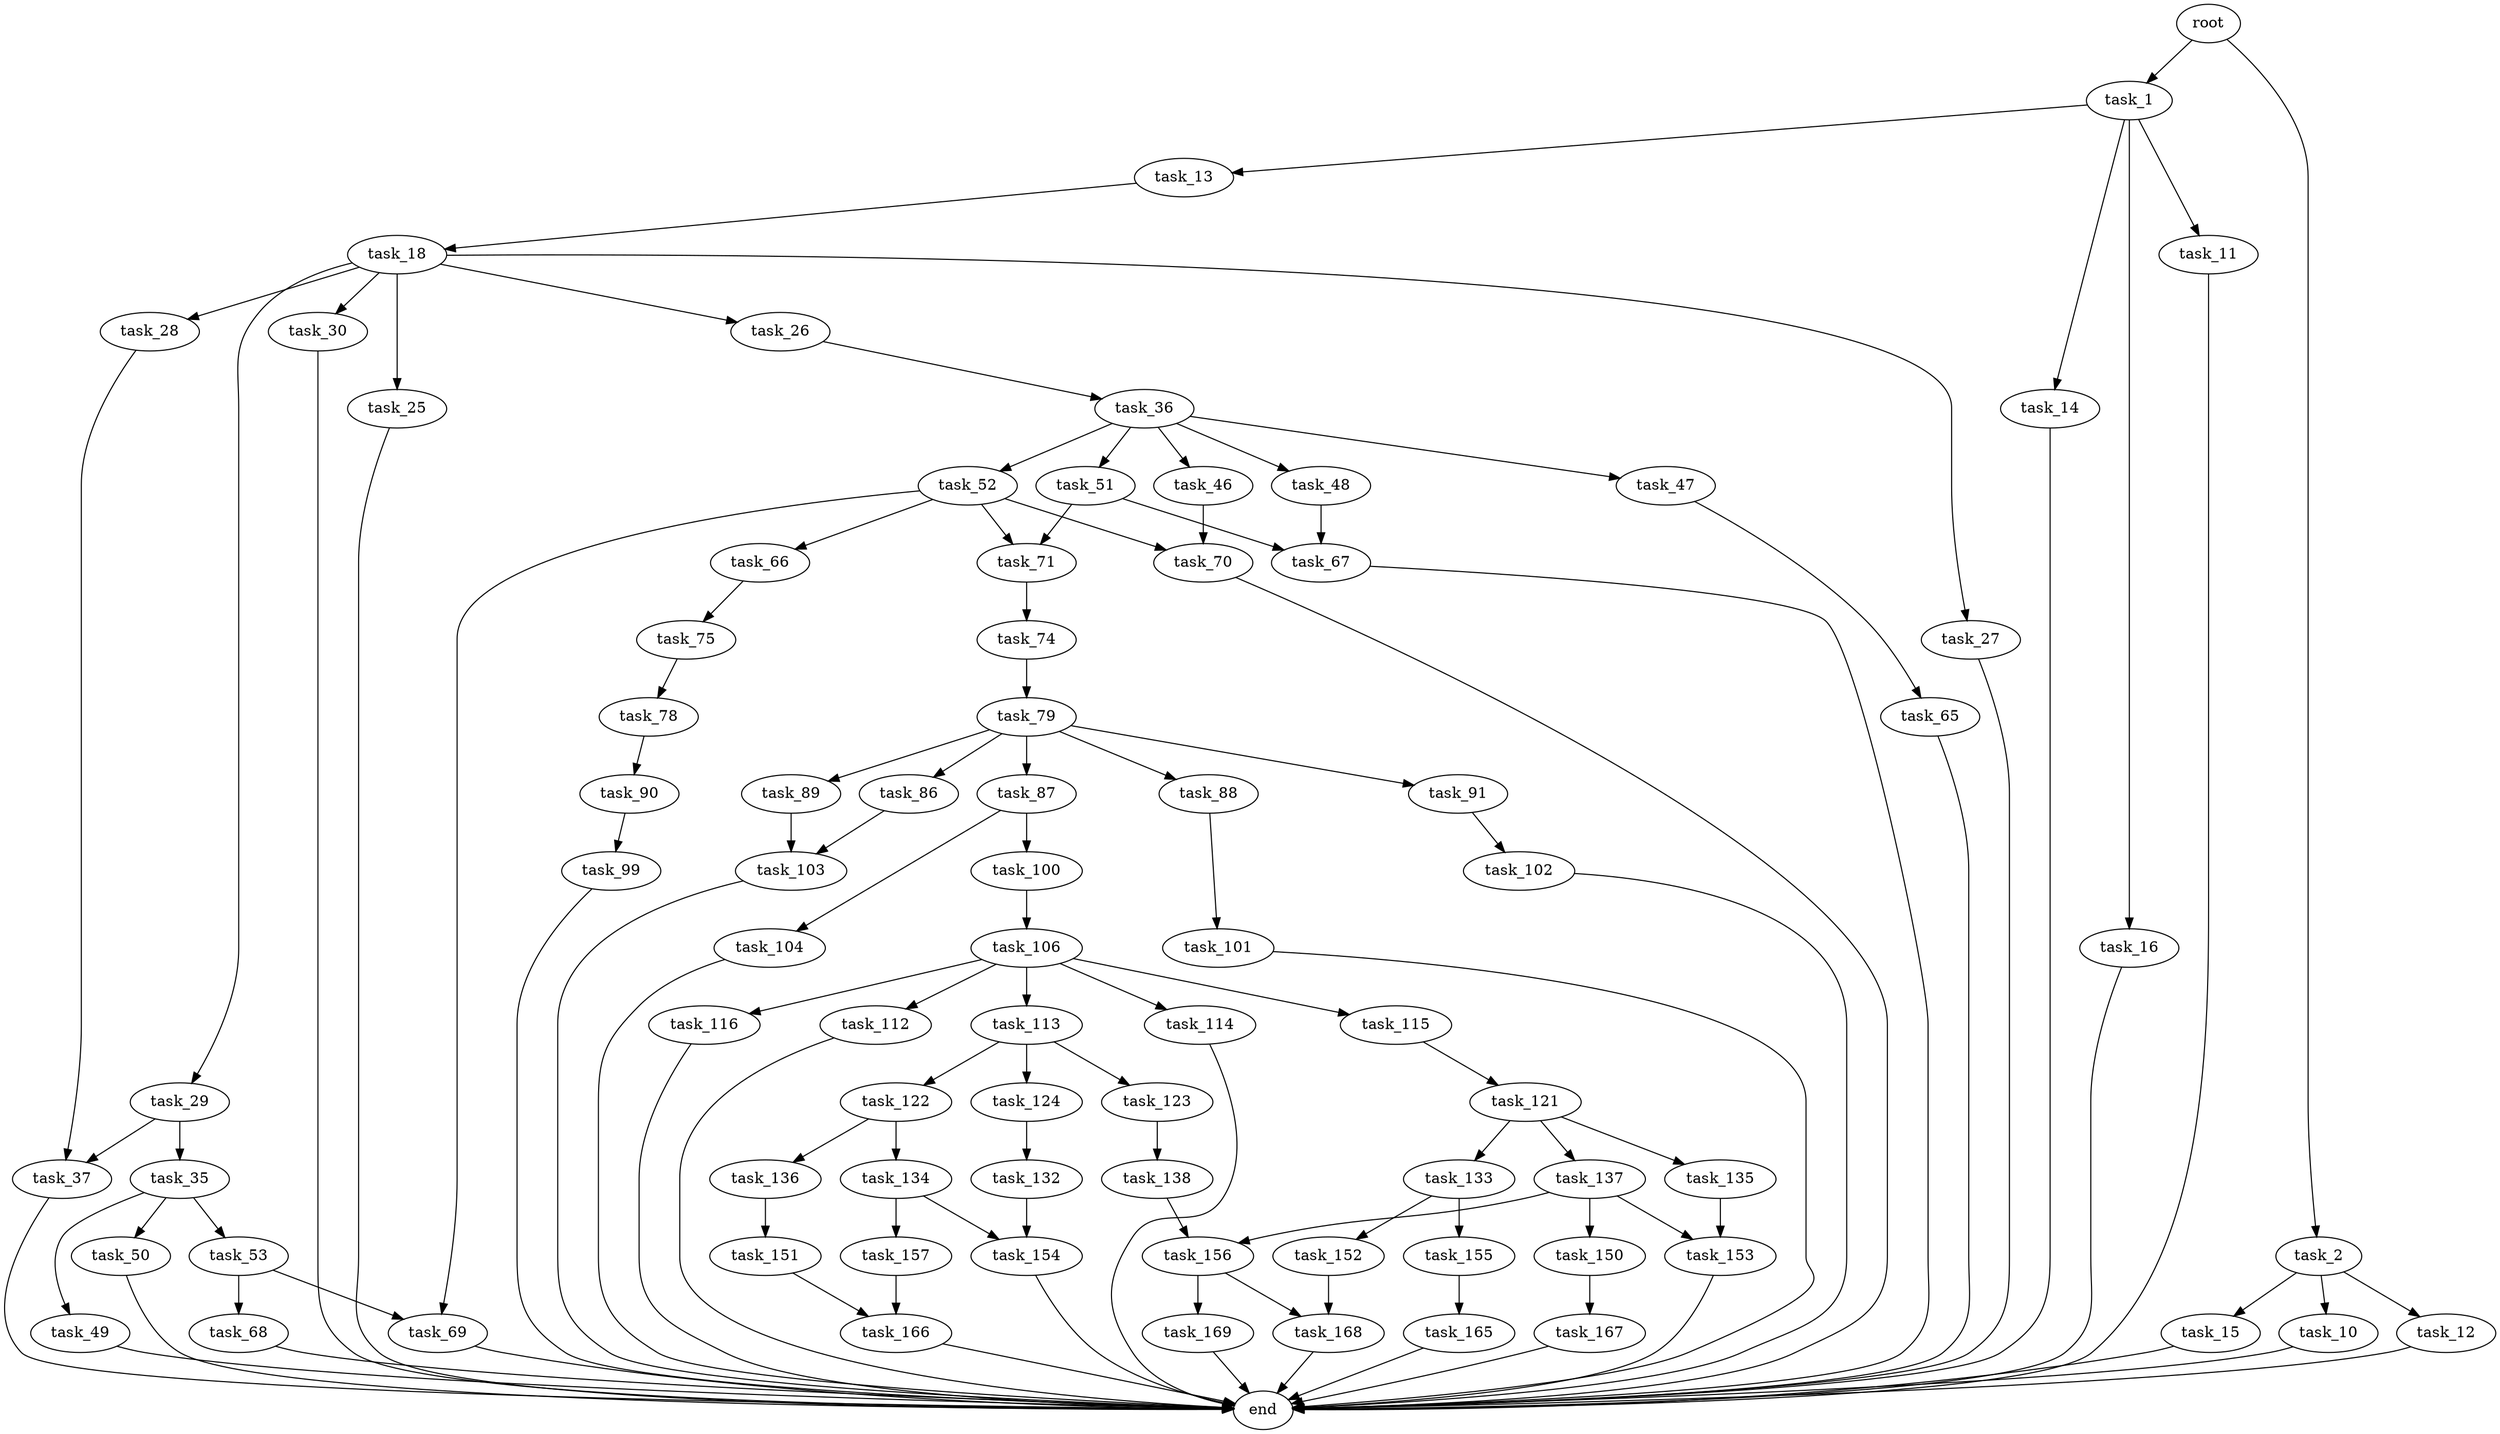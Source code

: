 digraph G {
  root [size="0.000000"];
  task_1 [size="15735007472.000000"];
  task_2 [size="165822686676.000000"];
  task_11 [size="8589934592.000000"];
  task_13 [size="157360908540.000000"];
  task_14 [size="804434757.000000"];
  task_16 [size="1858798717.000000"];
  task_10 [size="68719476736.000000"];
  task_12 [size="20460901447.000000"];
  task_15 [size="73019076336.000000"];
  end [size="0.000000"];
  task_18 [size="28991029248.000000"];
  task_25 [size="121440437967.000000"];
  task_26 [size="20751059858.000000"];
  task_27 [size="3776622895.000000"];
  task_28 [size="8589934592.000000"];
  task_29 [size="368293445632.000000"];
  task_30 [size="549755813888.000000"];
  task_36 [size="27863157269.000000"];
  task_37 [size="25447980254.000000"];
  task_35 [size="490917483225.000000"];
  task_49 [size="10584909318.000000"];
  task_50 [size="307023152562.000000"];
  task_53 [size="6776668830.000000"];
  task_46 [size="18921391831.000000"];
  task_47 [size="549755813888.000000"];
  task_48 [size="368293445632.000000"];
  task_51 [size="12954965226.000000"];
  task_52 [size="22068965258.000000"];
  task_70 [size="134217728000.000000"];
  task_65 [size="21670704290.000000"];
  task_67 [size="368293445632.000000"];
  task_71 [size="8611209814.000000"];
  task_66 [size="442845769430.000000"];
  task_69 [size="49418553419.000000"];
  task_68 [size="368293445632.000000"];
  task_75 [size="44046975536.000000"];
  task_74 [size="368293445632.000000"];
  task_79 [size="231928233984.000000"];
  task_78 [size="4730675543.000000"];
  task_90 [size="231928233984.000000"];
  task_86 [size="22320997409.000000"];
  task_87 [size="158743795496.000000"];
  task_88 [size="28991029248.000000"];
  task_89 [size="17237140904.000000"];
  task_91 [size="25889096356.000000"];
  task_103 [size="487879339.000000"];
  task_100 [size="739864007233.000000"];
  task_104 [size="9467889038.000000"];
  task_101 [size="782757789696.000000"];
  task_99 [size="182205267996.000000"];
  task_102 [size="69876036017.000000"];
  task_106 [size="190623928600.000000"];
  task_112 [size="47805006928.000000"];
  task_113 [size="68719476736.000000"];
  task_114 [size="796090324588.000000"];
  task_115 [size="144324253063.000000"];
  task_116 [size="549755813888.000000"];
  task_122 [size="11148042812.000000"];
  task_123 [size="1073741824000.000000"];
  task_124 [size="244900918348.000000"];
  task_121 [size="7286776978.000000"];
  task_133 [size="549755813888.000000"];
  task_135 [size="640655610555.000000"];
  task_137 [size="782757789696.000000"];
  task_134 [size="28991029248.000000"];
  task_136 [size="17652984143.000000"];
  task_138 [size="15452181769.000000"];
  task_132 [size="426524389073.000000"];
  task_154 [size="6659909040.000000"];
  task_152 [size="11681868045.000000"];
  task_155 [size="6671503402.000000"];
  task_157 [size="782757789696.000000"];
  task_153 [size="179989801764.000000"];
  task_151 [size="94908732114.000000"];
  task_150 [size="41849751714.000000"];
  task_156 [size="8589934592.000000"];
  task_167 [size="1073741824000.000000"];
  task_166 [size="529372444432.000000"];
  task_168 [size="134217728000.000000"];
  task_165 [size="517641634068.000000"];
  task_169 [size="11951141831.000000"];

  root -> task_1 [size="1.000000"];
  root -> task_2 [size="1.000000"];
  task_1 -> task_11 [size="838860800.000000"];
  task_1 -> task_13 [size="838860800.000000"];
  task_1 -> task_14 [size="838860800.000000"];
  task_1 -> task_16 [size="838860800.000000"];
  task_2 -> task_10 [size="134217728.000000"];
  task_2 -> task_12 [size="134217728.000000"];
  task_2 -> task_15 [size="134217728.000000"];
  task_11 -> end [size="1.000000"];
  task_13 -> task_18 [size="134217728.000000"];
  task_14 -> end [size="1.000000"];
  task_16 -> end [size="1.000000"];
  task_10 -> end [size="1.000000"];
  task_12 -> end [size="1.000000"];
  task_15 -> end [size="1.000000"];
  task_18 -> task_25 [size="75497472.000000"];
  task_18 -> task_26 [size="75497472.000000"];
  task_18 -> task_27 [size="75497472.000000"];
  task_18 -> task_28 [size="75497472.000000"];
  task_18 -> task_29 [size="75497472.000000"];
  task_18 -> task_30 [size="75497472.000000"];
  task_25 -> end [size="1.000000"];
  task_26 -> task_36 [size="536870912.000000"];
  task_27 -> end [size="1.000000"];
  task_28 -> task_37 [size="33554432.000000"];
  task_29 -> task_35 [size="411041792.000000"];
  task_29 -> task_37 [size="411041792.000000"];
  task_30 -> end [size="1.000000"];
  task_36 -> task_46 [size="838860800.000000"];
  task_36 -> task_47 [size="838860800.000000"];
  task_36 -> task_48 [size="838860800.000000"];
  task_36 -> task_51 [size="838860800.000000"];
  task_36 -> task_52 [size="838860800.000000"];
  task_37 -> end [size="1.000000"];
  task_35 -> task_49 [size="411041792.000000"];
  task_35 -> task_50 [size="411041792.000000"];
  task_35 -> task_53 [size="411041792.000000"];
  task_49 -> end [size="1.000000"];
  task_50 -> end [size="1.000000"];
  task_53 -> task_68 [size="209715200.000000"];
  task_53 -> task_69 [size="209715200.000000"];
  task_46 -> task_70 [size="838860800.000000"];
  task_47 -> task_65 [size="536870912.000000"];
  task_48 -> task_67 [size="411041792.000000"];
  task_51 -> task_67 [size="301989888.000000"];
  task_51 -> task_71 [size="301989888.000000"];
  task_52 -> task_66 [size="536870912.000000"];
  task_52 -> task_69 [size="536870912.000000"];
  task_52 -> task_70 [size="536870912.000000"];
  task_52 -> task_71 [size="536870912.000000"];
  task_70 -> end [size="1.000000"];
  task_65 -> end [size="1.000000"];
  task_67 -> end [size="1.000000"];
  task_71 -> task_74 [size="536870912.000000"];
  task_66 -> task_75 [size="301989888.000000"];
  task_69 -> end [size="1.000000"];
  task_68 -> end [size="1.000000"];
  task_75 -> task_78 [size="33554432.000000"];
  task_74 -> task_79 [size="411041792.000000"];
  task_79 -> task_86 [size="301989888.000000"];
  task_79 -> task_87 [size="301989888.000000"];
  task_79 -> task_88 [size="301989888.000000"];
  task_79 -> task_89 [size="301989888.000000"];
  task_79 -> task_91 [size="301989888.000000"];
  task_78 -> task_90 [size="75497472.000000"];
  task_90 -> task_99 [size="301989888.000000"];
  task_86 -> task_103 [size="411041792.000000"];
  task_87 -> task_100 [size="536870912.000000"];
  task_87 -> task_104 [size="536870912.000000"];
  task_88 -> task_101 [size="75497472.000000"];
  task_89 -> task_103 [size="536870912.000000"];
  task_91 -> task_102 [size="536870912.000000"];
  task_103 -> end [size="1.000000"];
  task_100 -> task_106 [size="679477248.000000"];
  task_104 -> end [size="1.000000"];
  task_101 -> end [size="1.000000"];
  task_99 -> end [size="1.000000"];
  task_102 -> end [size="1.000000"];
  task_106 -> task_112 [size="679477248.000000"];
  task_106 -> task_113 [size="679477248.000000"];
  task_106 -> task_114 [size="679477248.000000"];
  task_106 -> task_115 [size="679477248.000000"];
  task_106 -> task_116 [size="679477248.000000"];
  task_112 -> end [size="1.000000"];
  task_113 -> task_122 [size="134217728.000000"];
  task_113 -> task_123 [size="134217728.000000"];
  task_113 -> task_124 [size="134217728.000000"];
  task_114 -> end [size="1.000000"];
  task_115 -> task_121 [size="301989888.000000"];
  task_116 -> end [size="1.000000"];
  task_122 -> task_134 [size="536870912.000000"];
  task_122 -> task_136 [size="536870912.000000"];
  task_123 -> task_138 [size="838860800.000000"];
  task_124 -> task_132 [size="209715200.000000"];
  task_121 -> task_133 [size="134217728.000000"];
  task_121 -> task_135 [size="134217728.000000"];
  task_121 -> task_137 [size="134217728.000000"];
  task_133 -> task_152 [size="536870912.000000"];
  task_133 -> task_155 [size="536870912.000000"];
  task_135 -> task_153 [size="411041792.000000"];
  task_137 -> task_150 [size="679477248.000000"];
  task_137 -> task_153 [size="679477248.000000"];
  task_137 -> task_156 [size="679477248.000000"];
  task_134 -> task_154 [size="75497472.000000"];
  task_134 -> task_157 [size="75497472.000000"];
  task_136 -> task_151 [size="33554432.000000"];
  task_138 -> task_156 [size="838860800.000000"];
  task_132 -> task_154 [size="301989888.000000"];
  task_154 -> end [size="1.000000"];
  task_152 -> task_168 [size="301989888.000000"];
  task_155 -> task_165 [size="33554432.000000"];
  task_157 -> task_166 [size="679477248.000000"];
  task_153 -> end [size="1.000000"];
  task_151 -> task_166 [size="75497472.000000"];
  task_150 -> task_167 [size="679477248.000000"];
  task_156 -> task_168 [size="33554432.000000"];
  task_156 -> task_169 [size="33554432.000000"];
  task_167 -> end [size="1.000000"];
  task_166 -> end [size="1.000000"];
  task_168 -> end [size="1.000000"];
  task_165 -> end [size="1.000000"];
  task_169 -> end [size="1.000000"];
}

